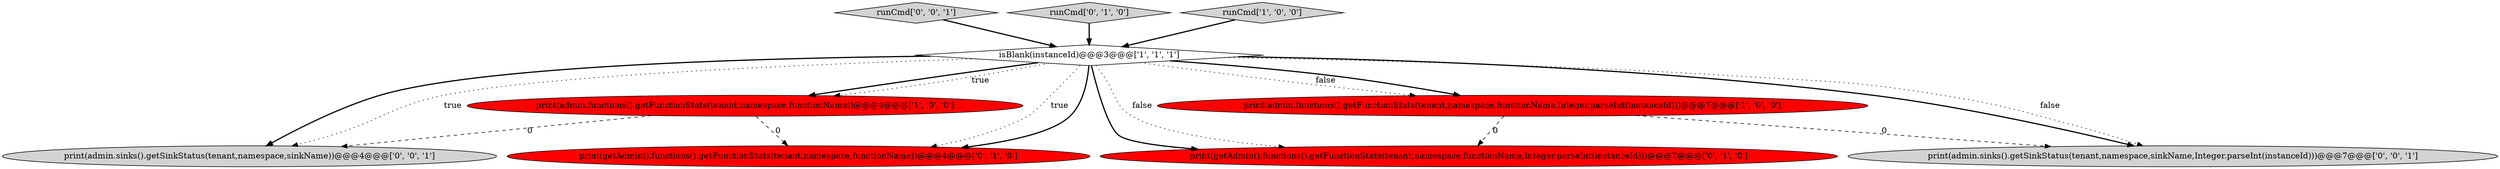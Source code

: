 digraph {
8 [style = filled, label = "print(admin.sinks().getSinkStatus(tenant,namespace,sinkName))@@@4@@@['0', '0', '1']", fillcolor = lightgray, shape = ellipse image = "AAA0AAABBB3BBB"];
4 [style = filled, label = "print(getAdmin().functions().getFunctionStats(tenant,namespace,functionName))@@@4@@@['0', '1', '0']", fillcolor = red, shape = ellipse image = "AAA1AAABBB2BBB"];
7 [style = filled, label = "runCmd['0', '0', '1']", fillcolor = lightgray, shape = diamond image = "AAA0AAABBB3BBB"];
3 [style = filled, label = "isBlank(instanceId)@@@3@@@['1', '1', '1']", fillcolor = white, shape = diamond image = "AAA0AAABBB1BBB"];
6 [style = filled, label = "runCmd['0', '1', '0']", fillcolor = lightgray, shape = diamond image = "AAA0AAABBB2BBB"];
2 [style = filled, label = "print(admin.functions().getFunctionStats(tenant,namespace,functionName))@@@4@@@['1', '0', '0']", fillcolor = red, shape = ellipse image = "AAA1AAABBB1BBB"];
5 [style = filled, label = "print(getAdmin().functions().getFunctionStats(tenant,namespace,functionName,Integer.parseInt(instanceId)))@@@7@@@['0', '1', '0']", fillcolor = red, shape = ellipse image = "AAA1AAABBB2BBB"];
1 [style = filled, label = "runCmd['1', '0', '0']", fillcolor = lightgray, shape = diamond image = "AAA0AAABBB1BBB"];
0 [style = filled, label = "print(admin.functions().getFunctionStats(tenant,namespace,functionName,Integer.parseInt(instanceId)))@@@7@@@['1', '0', '0']", fillcolor = red, shape = ellipse image = "AAA1AAABBB1BBB"];
9 [style = filled, label = "print(admin.sinks().getSinkStatus(tenant,namespace,sinkName,Integer.parseInt(instanceId)))@@@7@@@['0', '0', '1']", fillcolor = lightgray, shape = ellipse image = "AAA0AAABBB3BBB"];
1->3 [style = bold, label=""];
3->9 [style = bold, label=""];
3->4 [style = dotted, label="true"];
6->3 [style = bold, label=""];
3->9 [style = dotted, label="false"];
3->5 [style = bold, label=""];
0->9 [style = dashed, label="0"];
3->5 [style = dotted, label="false"];
3->2 [style = bold, label=""];
3->8 [style = dotted, label="true"];
0->5 [style = dashed, label="0"];
2->8 [style = dashed, label="0"];
3->4 [style = bold, label=""];
3->8 [style = bold, label=""];
3->0 [style = dotted, label="false"];
7->3 [style = bold, label=""];
3->0 [style = bold, label=""];
3->2 [style = dotted, label="true"];
2->4 [style = dashed, label="0"];
}
